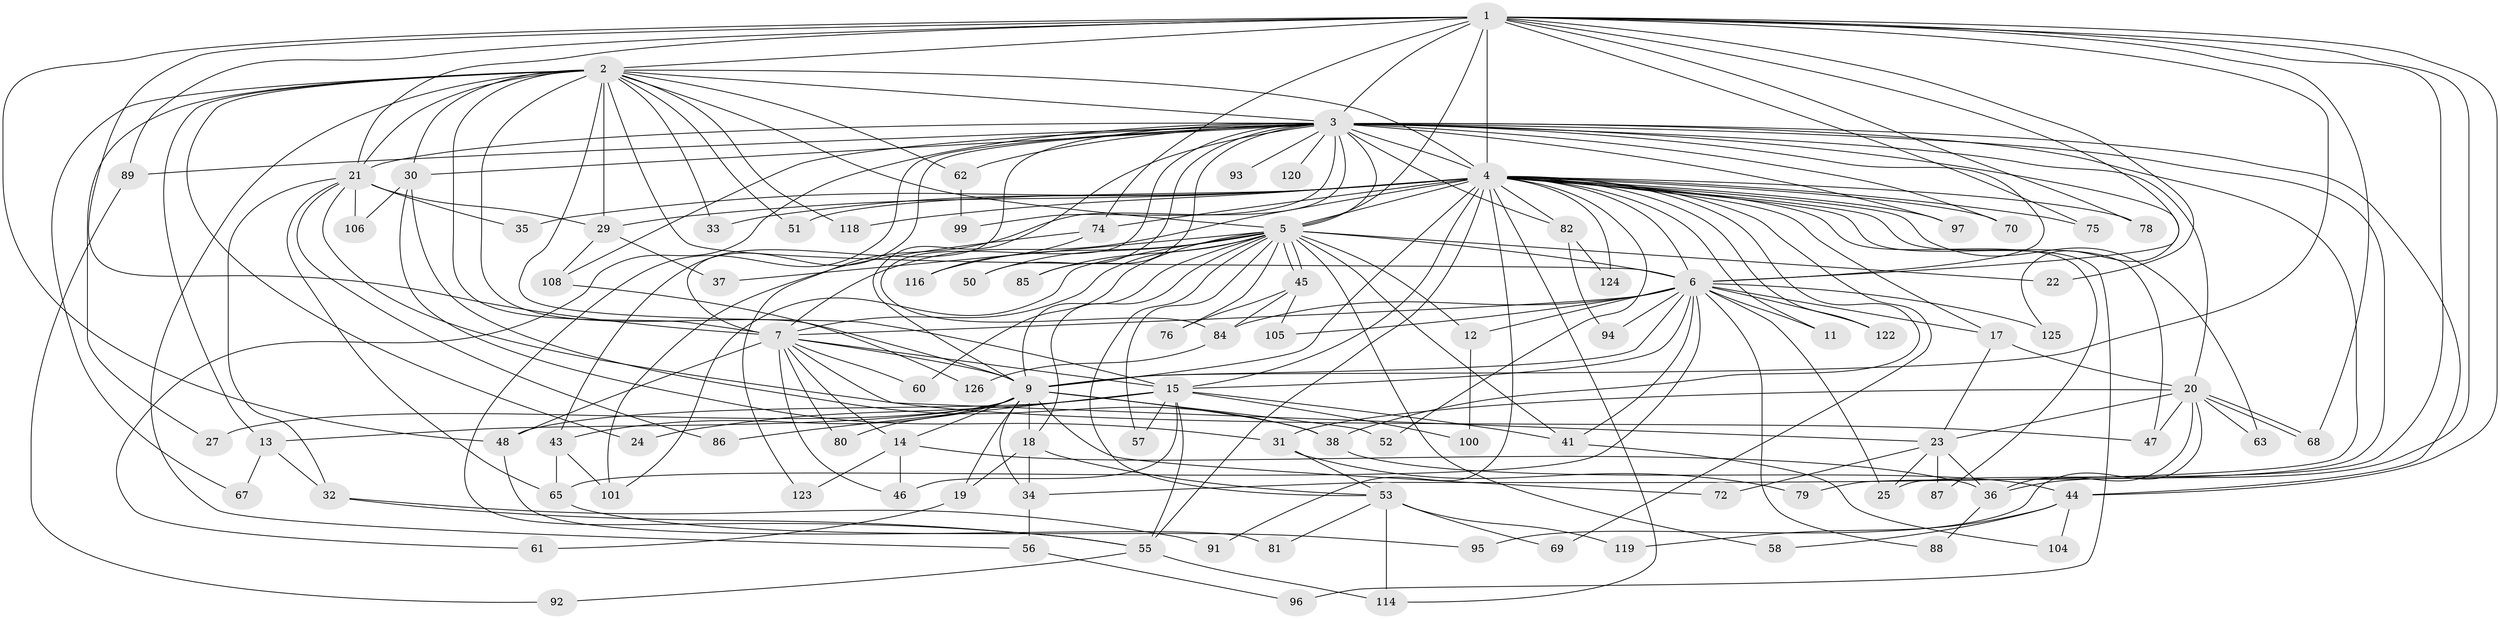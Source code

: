 // Generated by graph-tools (version 1.1) at 2025/51/02/27/25 19:51:52]
// undirected, 96 vertices, 225 edges
graph export_dot {
graph [start="1"]
  node [color=gray90,style=filled];
  1 [super="+16"];
  2 [super="+103"];
  3 [super="+10"];
  4 [super="+8"];
  5 [super="+109"];
  6 [super="+49"];
  7;
  9 [super="+83"];
  11;
  12;
  13;
  14 [super="+54"];
  15 [super="+26"];
  17;
  18;
  19;
  20 [super="+59"];
  21 [super="+110"];
  22;
  23 [super="+71"];
  24;
  25 [super="+28"];
  27;
  29 [super="+42"];
  30 [super="+107"];
  31;
  32 [super="+112"];
  33;
  34 [super="+40"];
  35;
  36 [super="+39"];
  37;
  38;
  41 [super="+66"];
  43 [super="+117"];
  44 [super="+102"];
  45;
  46 [super="+90"];
  47 [super="+111"];
  48 [super="+73"];
  50;
  51;
  52;
  53 [super="+64"];
  55 [super="+77"];
  56;
  57;
  58;
  60;
  61;
  62;
  63;
  65 [super="+127"];
  67;
  68 [super="+98"];
  69;
  70;
  72;
  74;
  75;
  76;
  78;
  79;
  80;
  81;
  82;
  84 [super="+113"];
  85;
  86;
  87;
  88;
  89;
  91;
  92;
  93;
  94;
  95;
  96;
  97;
  99;
  100;
  101 [super="+115"];
  104;
  105;
  106;
  108;
  114 [super="+121"];
  116;
  118;
  119;
  120;
  122;
  123;
  124;
  125;
  126;
  1 -- 2;
  1 -- 3 [weight=3];
  1 -- 4 [weight=2];
  1 -- 5 [weight=2];
  1 -- 6;
  1 -- 7;
  1 -- 9;
  1 -- 21;
  1 -- 22;
  1 -- 36 [weight=2];
  1 -- 74;
  1 -- 78;
  1 -- 89;
  1 -- 25;
  1 -- 75;
  1 -- 44;
  1 -- 48;
  1 -- 68;
  2 -- 3 [weight=2];
  2 -- 4 [weight=2];
  2 -- 5;
  2 -- 6;
  2 -- 7 [weight=2];
  2 -- 9;
  2 -- 13;
  2 -- 21;
  2 -- 24;
  2 -- 27;
  2 -- 30;
  2 -- 33;
  2 -- 51;
  2 -- 56;
  2 -- 62;
  2 -- 67;
  2 -- 118;
  2 -- 15;
  2 -- 29;
  3 -- 4 [weight=4];
  3 -- 5 [weight=2];
  3 -- 6 [weight=2];
  3 -- 7 [weight=2];
  3 -- 9 [weight=2];
  3 -- 43 [weight=2];
  3 -- 44;
  3 -- 79;
  3 -- 82;
  3 -- 97;
  3 -- 108;
  3 -- 70;
  3 -- 20;
  3 -- 84;
  3 -- 85;
  3 -- 89;
  3 -- 93;
  3 -- 30;
  3 -- 34;
  3 -- 99;
  3 -- 50;
  3 -- 125;
  3 -- 55;
  3 -- 120;
  3 -- 123;
  3 -- 61;
  3 -- 62;
  3 -- 21;
  4 -- 5 [weight=2];
  4 -- 6 [weight=2];
  4 -- 7 [weight=2];
  4 -- 9 [weight=2];
  4 -- 11;
  4 -- 17;
  4 -- 33;
  4 -- 35;
  4 -- 38;
  4 -- 51;
  4 -- 52;
  4 -- 55;
  4 -- 63;
  4 -- 70;
  4 -- 74;
  4 -- 75;
  4 -- 78;
  4 -- 82;
  4 -- 87;
  4 -- 91;
  4 -- 96;
  4 -- 97;
  4 -- 122;
  4 -- 124;
  4 -- 69;
  4 -- 47;
  4 -- 15;
  4 -- 118;
  4 -- 29;
  4 -- 114;
  5 -- 6;
  5 -- 7;
  5 -- 9;
  5 -- 12;
  5 -- 18;
  5 -- 22;
  5 -- 37;
  5 -- 41;
  5 -- 45;
  5 -- 45;
  5 -- 50;
  5 -- 53;
  5 -- 57;
  5 -- 58;
  5 -- 60;
  5 -- 76;
  5 -- 85;
  5 -- 116;
  5 -- 101;
  6 -- 7;
  6 -- 9;
  6 -- 11;
  6 -- 12;
  6 -- 17;
  6 -- 25;
  6 -- 41;
  6 -- 65;
  6 -- 84;
  6 -- 88;
  6 -- 94;
  6 -- 105;
  6 -- 122;
  6 -- 125;
  6 -- 15;
  7 -- 9;
  7 -- 14;
  7 -- 15;
  7 -- 23;
  7 -- 46;
  7 -- 48;
  7 -- 60;
  7 -- 80;
  9 -- 13;
  9 -- 14;
  9 -- 18;
  9 -- 19;
  9 -- 27;
  9 -- 52;
  9 -- 72;
  9 -- 80;
  9 -- 38;
  9 -- 34;
  9 -- 43;
  12 -- 100;
  13 -- 32;
  13 -- 67;
  14 -- 46;
  14 -- 123;
  14 -- 36;
  15 -- 24;
  15 -- 100;
  15 -- 48;
  15 -- 86;
  15 -- 57;
  15 -- 41;
  15 -- 46;
  15 -- 55;
  17 -- 20;
  17 -- 23;
  18 -- 19;
  18 -- 34;
  18 -- 53;
  19 -- 61;
  20 -- 31;
  20 -- 36;
  20 -- 47;
  20 -- 63;
  20 -- 68;
  20 -- 68;
  20 -- 95;
  20 -- 23;
  21 -- 29;
  21 -- 32;
  21 -- 35;
  21 -- 65;
  21 -- 86;
  21 -- 106;
  21 -- 47;
  23 -- 25;
  23 -- 72;
  23 -- 36;
  23 -- 87;
  29 -- 37;
  29 -- 108;
  30 -- 31 [weight=2];
  30 -- 38;
  30 -- 106;
  31 -- 53;
  31 -- 79;
  32 -- 91;
  32 -- 55;
  34 -- 56;
  36 -- 88;
  38 -- 44;
  41 -- 104;
  43 -- 101;
  43 -- 65;
  44 -- 58;
  44 -- 104;
  44 -- 119;
  45 -- 76;
  45 -- 105;
  45 -- 84;
  48 -- 81;
  53 -- 69;
  53 -- 119;
  53 -- 81;
  53 -- 114;
  55 -- 92;
  55 -- 114;
  56 -- 96;
  62 -- 99;
  65 -- 95;
  74 -- 101;
  74 -- 116;
  82 -- 94;
  82 -- 124;
  84 -- 126;
  89 -- 92;
  108 -- 126;
}

